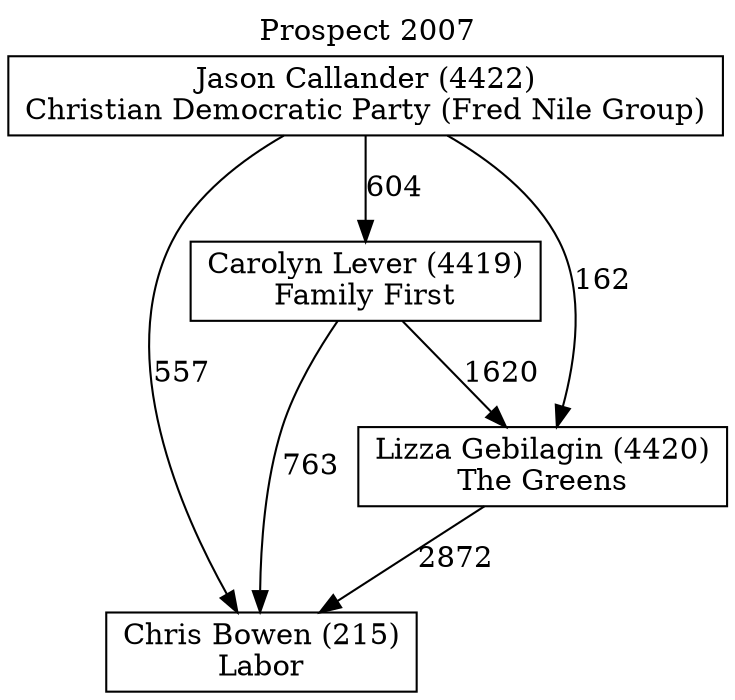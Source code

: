 // House preference flow
digraph "Chris Bowen (215)_Prospect_2007" {
	graph [label="Prospect 2007" labelloc=t mclimit=10]
	node [shape=box]
	"Carolyn Lever (4419)" [label="Carolyn Lever (4419)
Family First"]
	"Chris Bowen (215)" [label="Chris Bowen (215)
Labor"]
	"Jason Callander (4422)" [label="Jason Callander (4422)
Christian Democratic Party (Fred Nile Group)"]
	"Lizza Gebilagin (4420)" [label="Lizza Gebilagin (4420)
The Greens"]
	"Carolyn Lever (4419)" -> "Chris Bowen (215)" [label=763]
	"Carolyn Lever (4419)" -> "Lizza Gebilagin (4420)" [label=1620]
	"Jason Callander (4422)" -> "Carolyn Lever (4419)" [label=604]
	"Jason Callander (4422)" -> "Chris Bowen (215)" [label=557]
	"Jason Callander (4422)" -> "Lizza Gebilagin (4420)" [label=162]
	"Lizza Gebilagin (4420)" -> "Chris Bowen (215)" [label=2872]
}
